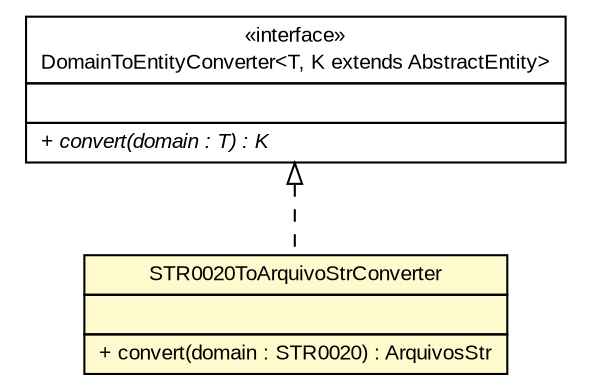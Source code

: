 #!/usr/local/bin/dot
#
# Class diagram 
# Generated by UMLGraph version R5_6 (http://www.umlgraph.org/)
#

digraph G {
	edge [fontname="arial",fontsize=10,labelfontname="arial",labelfontsize=10];
	node [fontname="arial",fontsize=10,shape=plaintext];
	nodesep=0.25;
	ranksep=0.5;
	// br.gov.to.sefaz.arr.processamento.converter.DomainToEntityConverter<T, K extends br.gov.to.sefaz.persistence.entity.AbstractEntity>
	c711396 [label=<<table title="br.gov.to.sefaz.arr.processamento.converter.DomainToEntityConverter" border="0" cellborder="1" cellspacing="0" cellpadding="2" port="p" href="../DomainToEntityConverter.html">
		<tr><td><table border="0" cellspacing="0" cellpadding="1">
<tr><td align="center" balign="center"> &#171;interface&#187; </td></tr>
<tr><td align="center" balign="center"> DomainToEntityConverter&lt;T, K extends AbstractEntity&gt; </td></tr>
		</table></td></tr>
		<tr><td><table border="0" cellspacing="0" cellpadding="1">
<tr><td align="left" balign="left">  </td></tr>
		</table></td></tr>
		<tr><td><table border="0" cellspacing="0" cellpadding="1">
<tr><td align="left" balign="left"><font face="arial italic" point-size="10.0"> + convert(domain : T) : K </font></td></tr>
		</table></td></tr>
		</table>>, URL="../DomainToEntityConverter.html", fontname="arial", fontcolor="black", fontsize=10.0];
	// br.gov.to.sefaz.arr.processamento.converter.str.STR0020ToArquivoStrConverter
	c711399 [label=<<table title="br.gov.to.sefaz.arr.processamento.converter.str.STR0020ToArquivoStrConverter" border="0" cellborder="1" cellspacing="0" cellpadding="2" port="p" bgcolor="lemonChiffon" href="./STR0020ToArquivoStrConverter.html">
		<tr><td><table border="0" cellspacing="0" cellpadding="1">
<tr><td align="center" balign="center"> STR0020ToArquivoStrConverter </td></tr>
		</table></td></tr>
		<tr><td><table border="0" cellspacing="0" cellpadding="1">
<tr><td align="left" balign="left">  </td></tr>
		</table></td></tr>
		<tr><td><table border="0" cellspacing="0" cellpadding="1">
<tr><td align="left" balign="left"> + convert(domain : STR0020) : ArquivosStr </td></tr>
		</table></td></tr>
		</table>>, URL="./STR0020ToArquivoStrConverter.html", fontname="arial", fontcolor="black", fontsize=10.0];
	//br.gov.to.sefaz.arr.processamento.converter.str.STR0020ToArquivoStrConverter implements br.gov.to.sefaz.arr.processamento.converter.DomainToEntityConverter<T, K extends br.gov.to.sefaz.persistence.entity.AbstractEntity>
	c711396:p -> c711399:p [dir=back,arrowtail=empty,style=dashed];
}

